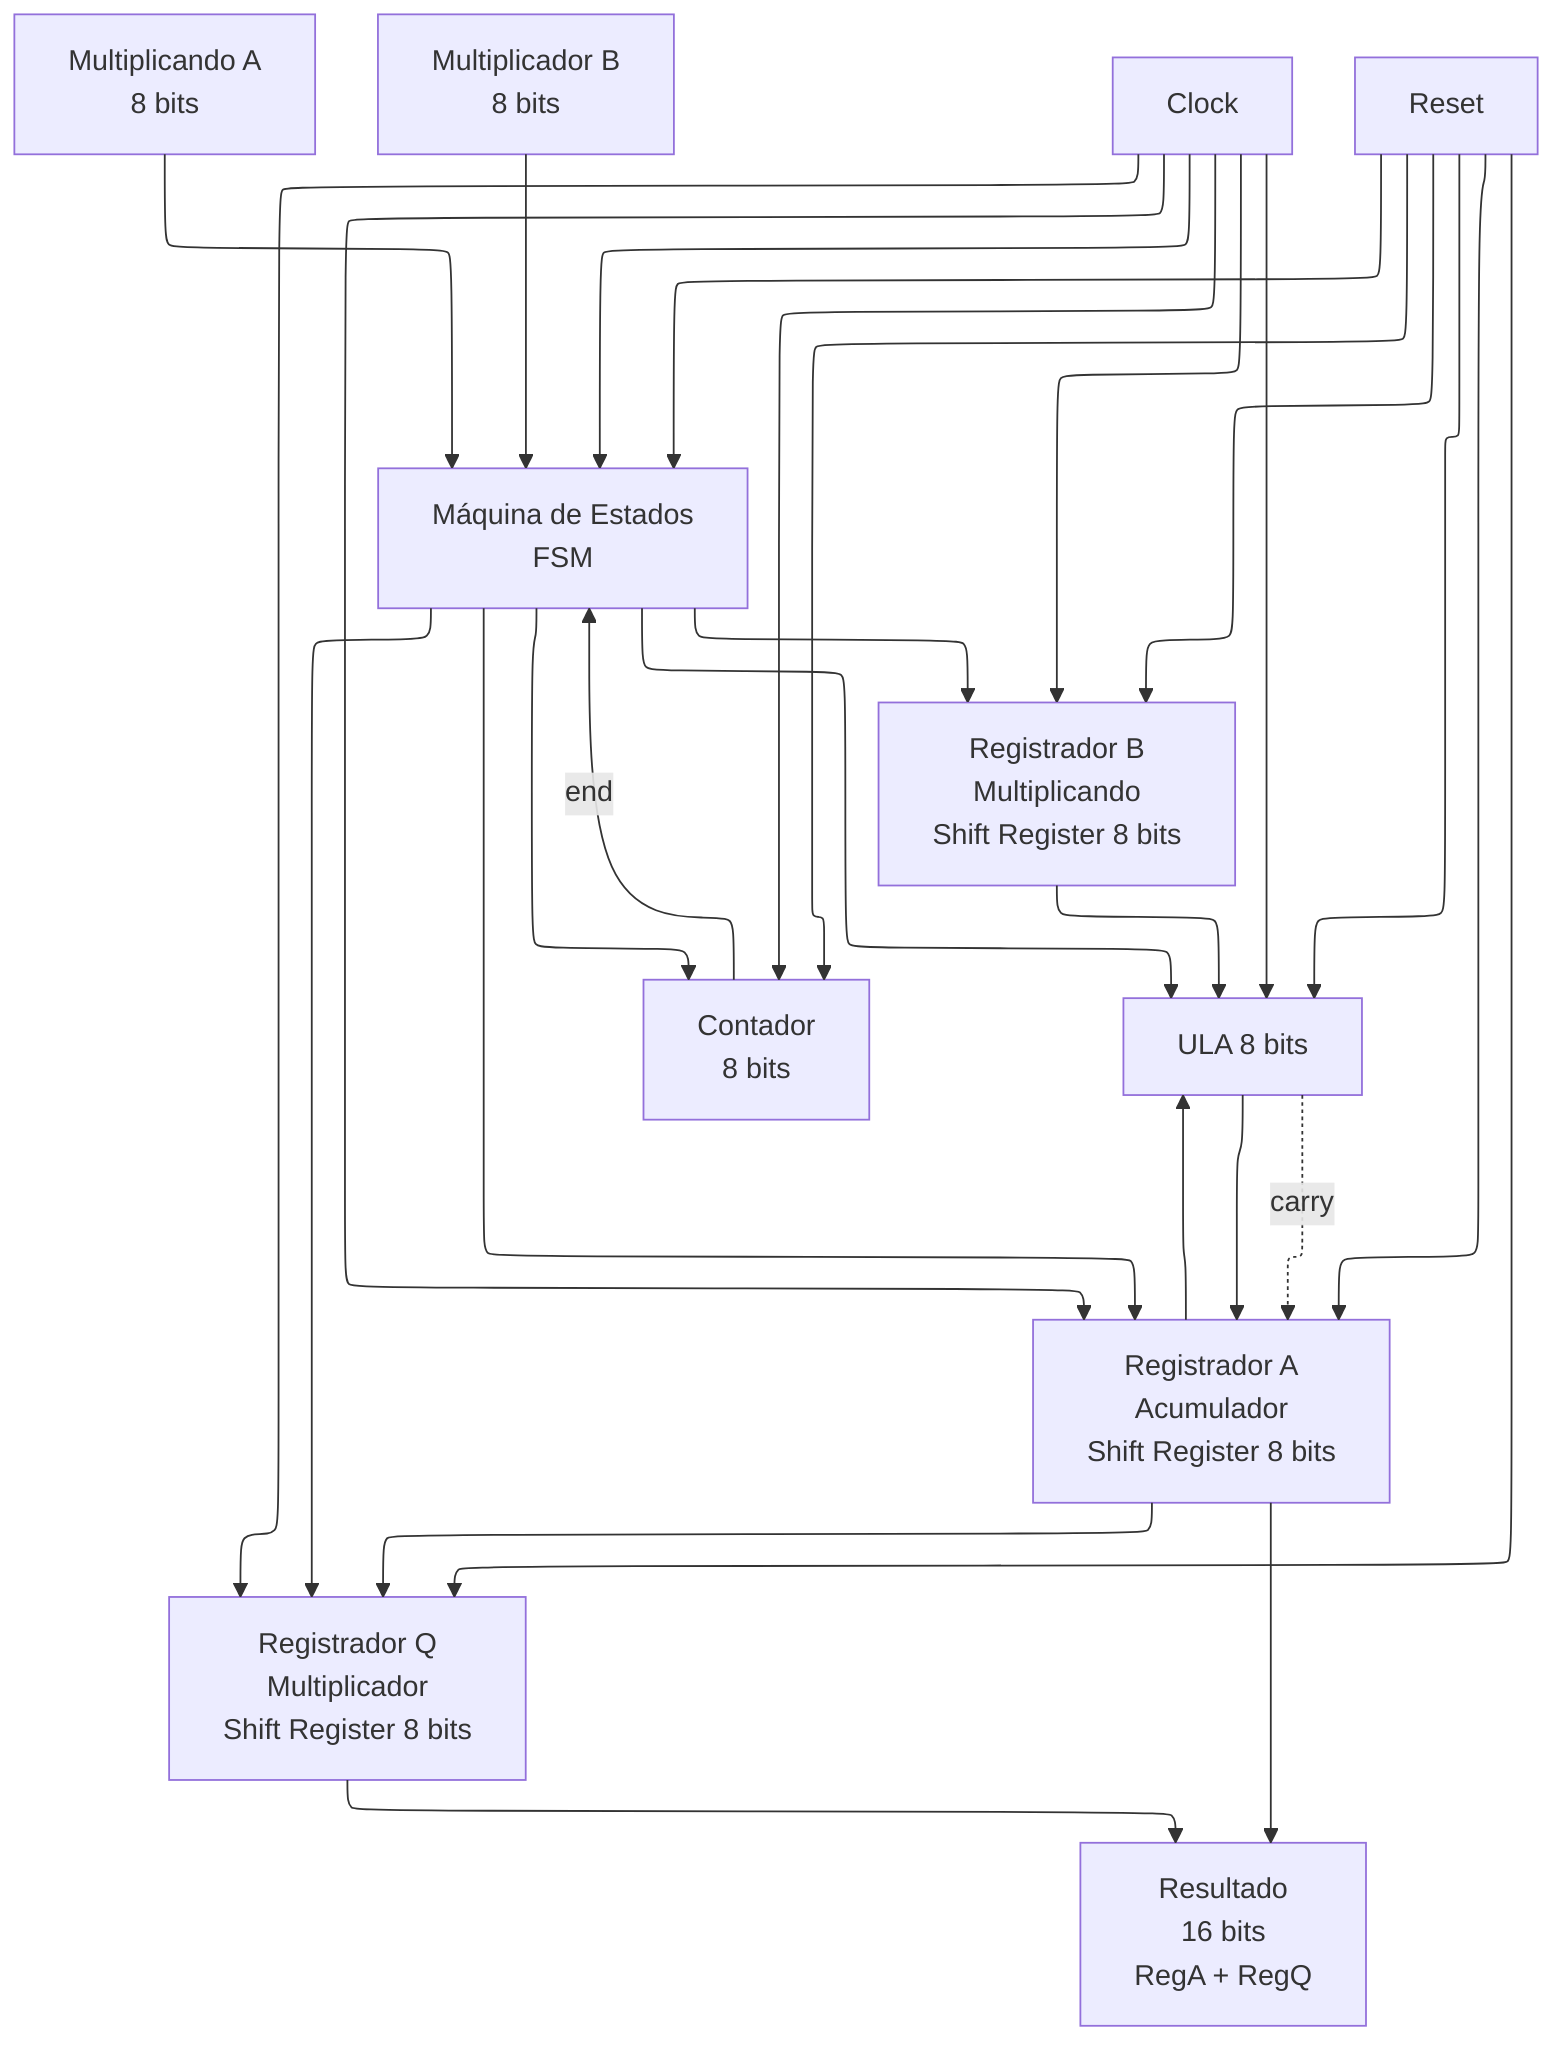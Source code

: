 ---
config:
  layout: elk
  look: classic
  theme: mc
---
flowchart TD
    A["Multiplicando A<br>8 bits"] --> FSM["Máquina de Estados<br>FSM"]
    B["Multiplicador B<br>8 bits"] --> FSM
    CLK["Clock"] --> FSM & RegA["Registrador A<br>Acumulador<br>Shift Register 8 bits"] & RegB["Registrador B<br>Multiplicando<br>Shift Register 8 bits"] & RegQ["Registrador Q<br>Multiplicador<br>Shift Register 8 bits"] & Counter["Contador<br>8 bits"] & ULA["ULA 8 bits"]
    RST["Reset"] --> FSM & RegA & RegB & RegQ & Counter & ULA
    FSM --> RegA & RegB & RegQ & Counter & ULA
    RegA --> ULA & RegQ & Resultado["Resultado<br>16 bits<br>RegA + RegQ"]
    RegB --> ULA
    ULA --> RegA
    ULA -.->|carry| RegA
    Counter -->|end| FSM
    RegQ --> Resultado
